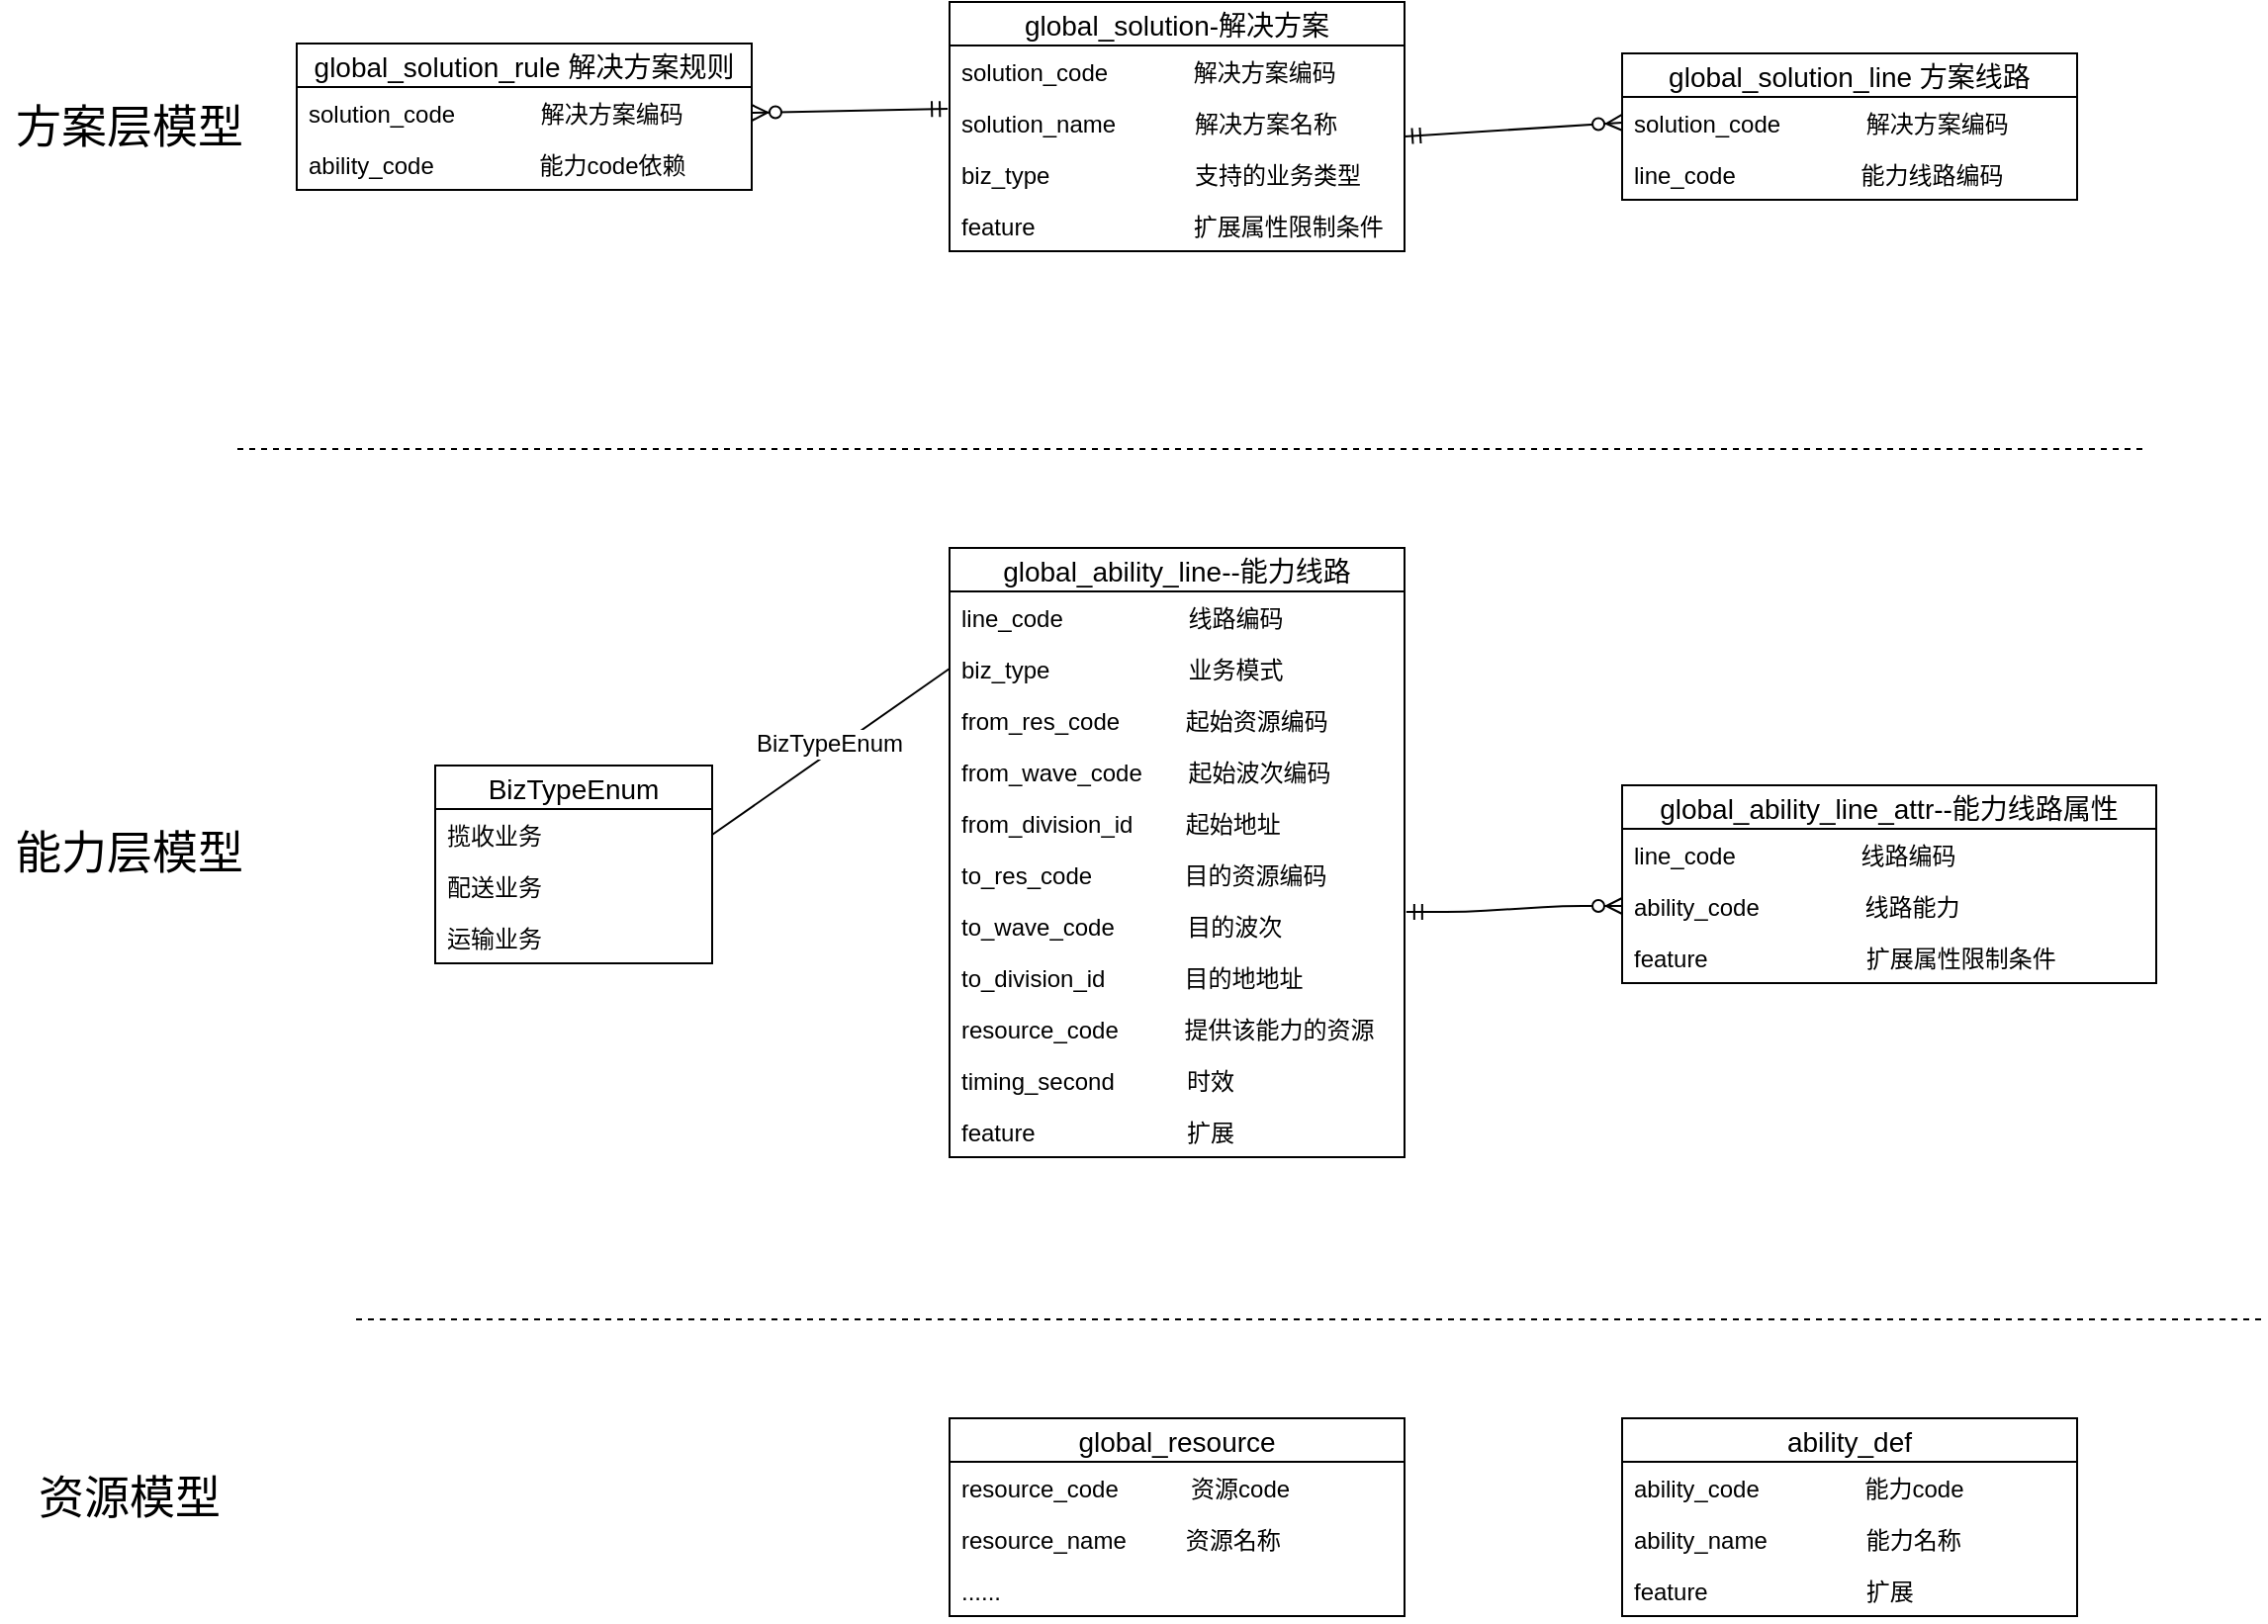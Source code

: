 <mxfile version="12.4.9" type="github">
  <diagram id="C5RBs43oDa-KdzZeNtuy" name="Page-1">
    <mxGraphModel dx="1773" dy="1711" grid="1" gridSize="10" guides="1" tooltips="1" connect="1" arrows="1" fold="1" page="1" pageScale="1" pageWidth="827" pageHeight="1169" math="0" shadow="0">
      <root>
        <mxCell id="WIyWlLk6GJQsqaUBKTNV-0"/>
        <mxCell id="WIyWlLk6GJQsqaUBKTNV-1" parent="WIyWlLk6GJQsqaUBKTNV-0"/>
        <mxCell id="9fP7N4kS7fGpAyiYnjO7-0" value="global_ability_line--能力线路" style="swimlane;fontStyle=0;childLayout=stackLayout;horizontal=1;startSize=22;fillColor=none;horizontalStack=0;resizeParent=1;resizeParentMax=0;resizeLast=0;collapsible=1;marginBottom=0;swimlaneFillColor=#ffffff;align=center;fontSize=14;" vertex="1" parent="WIyWlLk6GJQsqaUBKTNV-1">
          <mxGeometry x="230" y="90" width="230" height="308" as="geometry"/>
        </mxCell>
        <mxCell id="9fP7N4kS7fGpAyiYnjO7-1" value="line_code                   线路编码" style="text;strokeColor=none;fillColor=none;spacingLeft=4;spacingRight=4;overflow=hidden;rotatable=0;points=[[0,0.5],[1,0.5]];portConstraint=eastwest;fontSize=12;" vertex="1" parent="9fP7N4kS7fGpAyiYnjO7-0">
          <mxGeometry y="22" width="230" height="26" as="geometry"/>
        </mxCell>
        <mxCell id="9fP7N4kS7fGpAyiYnjO7-6" value="biz_type                     业务模式" style="text;strokeColor=none;fillColor=none;spacingLeft=4;spacingRight=4;overflow=hidden;rotatable=0;points=[[0,0.5],[1,0.5]];portConstraint=eastwest;fontSize=12;" vertex="1" parent="9fP7N4kS7fGpAyiYnjO7-0">
          <mxGeometry y="48" width="230" height="26" as="geometry"/>
        </mxCell>
        <mxCell id="9fP7N4kS7fGpAyiYnjO7-2" value="from_res_code          起始资源编码" style="text;strokeColor=none;fillColor=none;spacingLeft=4;spacingRight=4;overflow=hidden;rotatable=0;points=[[0,0.5],[1,0.5]];portConstraint=eastwest;fontSize=12;" vertex="1" parent="9fP7N4kS7fGpAyiYnjO7-0">
          <mxGeometry y="74" width="230" height="26" as="geometry"/>
        </mxCell>
        <mxCell id="9fP7N4kS7fGpAyiYnjO7-3" value="from_wave_code       起始波次编码" style="text;strokeColor=none;fillColor=none;spacingLeft=4;spacingRight=4;overflow=hidden;rotatable=0;points=[[0,0.5],[1,0.5]];portConstraint=eastwest;fontSize=12;" vertex="1" parent="9fP7N4kS7fGpAyiYnjO7-0">
          <mxGeometry y="100" width="230" height="26" as="geometry"/>
        </mxCell>
        <mxCell id="9fP7N4kS7fGpAyiYnjO7-4" value="from_division_id        起始地址" style="text;strokeColor=none;fillColor=none;spacingLeft=4;spacingRight=4;overflow=hidden;rotatable=0;points=[[0,0.5],[1,0.5]];portConstraint=eastwest;fontSize=12;" vertex="1" parent="9fP7N4kS7fGpAyiYnjO7-0">
          <mxGeometry y="126" width="230" height="26" as="geometry"/>
        </mxCell>
        <mxCell id="9fP7N4kS7fGpAyiYnjO7-5" value="to_res_code              目的资源编码" style="text;strokeColor=none;fillColor=none;spacingLeft=4;spacingRight=4;overflow=hidden;rotatable=0;points=[[0,0.5],[1,0.5]];portConstraint=eastwest;fontSize=12;" vertex="1" parent="9fP7N4kS7fGpAyiYnjO7-0">
          <mxGeometry y="152" width="230" height="26" as="geometry"/>
        </mxCell>
        <mxCell id="9fP7N4kS7fGpAyiYnjO7-7" value="to_wave_code           目的波次" style="text;strokeColor=none;fillColor=none;spacingLeft=4;spacingRight=4;overflow=hidden;rotatable=0;points=[[0,0.5],[1,0.5]];portConstraint=eastwest;fontSize=12;" vertex="1" parent="9fP7N4kS7fGpAyiYnjO7-0">
          <mxGeometry y="178" width="230" height="26" as="geometry"/>
        </mxCell>
        <mxCell id="9fP7N4kS7fGpAyiYnjO7-8" value="to_division_id            目的地地址" style="text;strokeColor=none;fillColor=none;spacingLeft=4;spacingRight=4;overflow=hidden;rotatable=0;points=[[0,0.5],[1,0.5]];portConstraint=eastwest;fontSize=12;" vertex="1" parent="9fP7N4kS7fGpAyiYnjO7-0">
          <mxGeometry y="204" width="230" height="26" as="geometry"/>
        </mxCell>
        <mxCell id="9fP7N4kS7fGpAyiYnjO7-10" value="resource_code          提供该能力的资源" style="text;strokeColor=none;fillColor=none;spacingLeft=4;spacingRight=4;overflow=hidden;rotatable=0;points=[[0,0.5],[1,0.5]];portConstraint=eastwest;fontSize=12;" vertex="1" parent="9fP7N4kS7fGpAyiYnjO7-0">
          <mxGeometry y="230" width="230" height="26" as="geometry"/>
        </mxCell>
        <mxCell id="9fP7N4kS7fGpAyiYnjO7-9" value="timing_second           时效" style="text;strokeColor=none;fillColor=none;spacingLeft=4;spacingRight=4;overflow=hidden;rotatable=0;points=[[0,0.5],[1,0.5]];portConstraint=eastwest;fontSize=12;" vertex="1" parent="9fP7N4kS7fGpAyiYnjO7-0">
          <mxGeometry y="256" width="230" height="26" as="geometry"/>
        </mxCell>
        <mxCell id="9fP7N4kS7fGpAyiYnjO7-11" value="feature                       扩展" style="text;strokeColor=none;fillColor=none;spacingLeft=4;spacingRight=4;overflow=hidden;rotatable=0;points=[[0,0.5],[1,0.5]];portConstraint=eastwest;fontSize=12;" vertex="1" parent="9fP7N4kS7fGpAyiYnjO7-0">
          <mxGeometry y="282" width="230" height="26" as="geometry"/>
        </mxCell>
        <mxCell id="9fP7N4kS7fGpAyiYnjO7-12" value="global_ability_line_attr--能力线路属性" style="swimlane;fontStyle=0;childLayout=stackLayout;horizontal=1;startSize=22;fillColor=none;horizontalStack=0;resizeParent=1;resizeParentMax=0;resizeLast=0;collapsible=1;marginBottom=0;swimlaneFillColor=#ffffff;align=center;fontSize=14;" vertex="1" parent="WIyWlLk6GJQsqaUBKTNV-1">
          <mxGeometry x="570" y="210" width="270" height="100" as="geometry"/>
        </mxCell>
        <mxCell id="9fP7N4kS7fGpAyiYnjO7-13" value="line_code                   线路编码" style="text;strokeColor=none;fillColor=none;spacingLeft=4;spacingRight=4;overflow=hidden;rotatable=0;points=[[0,0.5],[1,0.5]];portConstraint=eastwest;fontSize=12;" vertex="1" parent="9fP7N4kS7fGpAyiYnjO7-12">
          <mxGeometry y="22" width="270" height="26" as="geometry"/>
        </mxCell>
        <mxCell id="9fP7N4kS7fGpAyiYnjO7-14" value="ability_code                线路能力" style="text;strokeColor=none;fillColor=none;spacingLeft=4;spacingRight=4;overflow=hidden;rotatable=0;points=[[0,0.5],[1,0.5]];portConstraint=eastwest;fontSize=12;" vertex="1" parent="9fP7N4kS7fGpAyiYnjO7-12">
          <mxGeometry y="48" width="270" height="26" as="geometry"/>
        </mxCell>
        <mxCell id="9fP7N4kS7fGpAyiYnjO7-23" value="feature                        扩展属性限制条件" style="text;strokeColor=none;fillColor=none;spacingLeft=4;spacingRight=4;overflow=hidden;rotatable=0;points=[[0,0.5],[1,0.5]];portConstraint=eastwest;fontSize=12;" vertex="1" parent="9fP7N4kS7fGpAyiYnjO7-12">
          <mxGeometry y="74" width="270" height="26" as="geometry"/>
        </mxCell>
        <mxCell id="9fP7N4kS7fGpAyiYnjO7-26" value="" style="edgeStyle=entityRelationEdgeStyle;fontSize=12;html=1;endArrow=ERzeroToMany;startArrow=ERmandOne;entryX=0;entryY=0.5;entryDx=0;entryDy=0;exitX=1.004;exitY=0.231;exitDx=0;exitDy=0;exitPerimeter=0;" edge="1" parent="WIyWlLk6GJQsqaUBKTNV-1" source="9fP7N4kS7fGpAyiYnjO7-7" target="9fP7N4kS7fGpAyiYnjO7-14">
          <mxGeometry width="100" height="100" relative="1" as="geometry">
            <mxPoint x="500" y="450" as="sourcePoint"/>
            <mxPoint x="600" y="350" as="targetPoint"/>
          </mxGeometry>
        </mxCell>
        <mxCell id="9fP7N4kS7fGpAyiYnjO7-35" value="BizTypeEnum" style="swimlane;fontStyle=0;childLayout=stackLayout;horizontal=1;startSize=22;fillColor=none;horizontalStack=0;resizeParent=1;resizeParentMax=0;resizeLast=0;collapsible=1;marginBottom=0;swimlaneFillColor=#ffffff;align=center;fontSize=14;" vertex="1" parent="WIyWlLk6GJQsqaUBKTNV-1">
          <mxGeometry x="-30" y="200" width="140" height="100" as="geometry"/>
        </mxCell>
        <mxCell id="9fP7N4kS7fGpAyiYnjO7-36" value="揽收业务" style="text;strokeColor=none;fillColor=none;spacingLeft=4;spacingRight=4;overflow=hidden;rotatable=0;points=[[0,0.5],[1,0.5]];portConstraint=eastwest;fontSize=12;" vertex="1" parent="9fP7N4kS7fGpAyiYnjO7-35">
          <mxGeometry y="22" width="140" height="26" as="geometry"/>
        </mxCell>
        <mxCell id="9fP7N4kS7fGpAyiYnjO7-37" value="配送业务" style="text;strokeColor=none;fillColor=none;spacingLeft=4;spacingRight=4;overflow=hidden;rotatable=0;points=[[0,0.5],[1,0.5]];portConstraint=eastwest;fontSize=12;" vertex="1" parent="9fP7N4kS7fGpAyiYnjO7-35">
          <mxGeometry y="48" width="140" height="26" as="geometry"/>
        </mxCell>
        <mxCell id="9fP7N4kS7fGpAyiYnjO7-38" value="运输业务" style="text;strokeColor=none;fillColor=none;spacingLeft=4;spacingRight=4;overflow=hidden;rotatable=0;points=[[0,0.5],[1,0.5]];portConstraint=eastwest;fontSize=12;" vertex="1" parent="9fP7N4kS7fGpAyiYnjO7-35">
          <mxGeometry y="74" width="140" height="26" as="geometry"/>
        </mxCell>
        <mxCell id="9fP7N4kS7fGpAyiYnjO7-39" value="" style="endArrow=none;html=1;rounded=0;entryX=0;entryY=0.5;entryDx=0;entryDy=0;exitX=1;exitY=0.5;exitDx=0;exitDy=0;" edge="1" parent="WIyWlLk6GJQsqaUBKTNV-1" source="9fP7N4kS7fGpAyiYnjO7-36" target="9fP7N4kS7fGpAyiYnjO7-6">
          <mxGeometry relative="1" as="geometry">
            <mxPoint x="-20" y="370" as="sourcePoint"/>
            <mxPoint x="140" y="370" as="targetPoint"/>
          </mxGeometry>
        </mxCell>
        <mxCell id="9fP7N4kS7fGpAyiYnjO7-40" value="BizTypeEnum" style="text;html=1;align=center;verticalAlign=middle;resizable=0;points=[];labelBackgroundColor=#ffffff;" vertex="1" connectable="0" parent="9fP7N4kS7fGpAyiYnjO7-39">
          <mxGeometry x="0.02" y="4" relative="1" as="geometry">
            <mxPoint as="offset"/>
          </mxGeometry>
        </mxCell>
        <mxCell id="9fP7N4kS7fGpAyiYnjO7-41" value="ability_def" style="swimlane;fontStyle=0;childLayout=stackLayout;horizontal=1;startSize=22;fillColor=none;horizontalStack=0;resizeParent=1;resizeParentMax=0;resizeLast=0;collapsible=1;marginBottom=0;swimlaneFillColor=#ffffff;align=center;fontSize=14;" vertex="1" parent="WIyWlLk6GJQsqaUBKTNV-1">
          <mxGeometry x="570" y="530" width="230" height="100" as="geometry"/>
        </mxCell>
        <mxCell id="9fP7N4kS7fGpAyiYnjO7-42" value="ability_code                能力code" style="text;strokeColor=none;fillColor=none;spacingLeft=4;spacingRight=4;overflow=hidden;rotatable=0;points=[[0,0.5],[1,0.5]];portConstraint=eastwest;fontSize=12;" vertex="1" parent="9fP7N4kS7fGpAyiYnjO7-41">
          <mxGeometry y="22" width="230" height="26" as="geometry"/>
        </mxCell>
        <mxCell id="9fP7N4kS7fGpAyiYnjO7-43" value="ability_name               能力名称" style="text;strokeColor=none;fillColor=none;spacingLeft=4;spacingRight=4;overflow=hidden;rotatable=0;points=[[0,0.5],[1,0.5]];portConstraint=eastwest;fontSize=12;" vertex="1" parent="9fP7N4kS7fGpAyiYnjO7-41">
          <mxGeometry y="48" width="230" height="26" as="geometry"/>
        </mxCell>
        <mxCell id="9fP7N4kS7fGpAyiYnjO7-44" value="feature                        扩展" style="text;strokeColor=none;fillColor=none;spacingLeft=4;spacingRight=4;overflow=hidden;rotatable=0;points=[[0,0.5],[1,0.5]];portConstraint=eastwest;fontSize=12;" vertex="1" parent="9fP7N4kS7fGpAyiYnjO7-41">
          <mxGeometry y="74" width="230" height="26" as="geometry"/>
        </mxCell>
        <mxCell id="9fP7N4kS7fGpAyiYnjO7-48" value="global_resource" style="swimlane;fontStyle=0;childLayout=stackLayout;horizontal=1;startSize=22;fillColor=none;horizontalStack=0;resizeParent=1;resizeParentMax=0;resizeLast=0;collapsible=1;marginBottom=0;swimlaneFillColor=#ffffff;align=center;fontSize=14;" vertex="1" parent="WIyWlLk6GJQsqaUBKTNV-1">
          <mxGeometry x="230" y="530" width="230" height="100" as="geometry"/>
        </mxCell>
        <mxCell id="9fP7N4kS7fGpAyiYnjO7-49" value="resource_code           资源code" style="text;strokeColor=none;fillColor=none;spacingLeft=4;spacingRight=4;overflow=hidden;rotatable=0;points=[[0,0.5],[1,0.5]];portConstraint=eastwest;fontSize=12;" vertex="1" parent="9fP7N4kS7fGpAyiYnjO7-48">
          <mxGeometry y="22" width="230" height="26" as="geometry"/>
        </mxCell>
        <mxCell id="9fP7N4kS7fGpAyiYnjO7-50" value="resource_name         资源名称" style="text;strokeColor=none;fillColor=none;spacingLeft=4;spacingRight=4;overflow=hidden;rotatable=0;points=[[0,0.5],[1,0.5]];portConstraint=eastwest;fontSize=12;" vertex="1" parent="9fP7N4kS7fGpAyiYnjO7-48">
          <mxGeometry y="48" width="230" height="26" as="geometry"/>
        </mxCell>
        <mxCell id="9fP7N4kS7fGpAyiYnjO7-51" value="......                      " style="text;strokeColor=none;fillColor=none;spacingLeft=4;spacingRight=4;overflow=hidden;rotatable=0;points=[[0,0.5],[1,0.5]];portConstraint=eastwest;fontSize=12;" vertex="1" parent="9fP7N4kS7fGpAyiYnjO7-48">
          <mxGeometry y="74" width="230" height="26" as="geometry"/>
        </mxCell>
        <mxCell id="9fP7N4kS7fGpAyiYnjO7-56" value="" style="endArrow=none;dashed=1;html=1;" edge="1" parent="WIyWlLk6GJQsqaUBKTNV-1">
          <mxGeometry width="50" height="50" relative="1" as="geometry">
            <mxPoint x="-130" y="40" as="sourcePoint"/>
            <mxPoint x="834" y="40" as="targetPoint"/>
          </mxGeometry>
        </mxCell>
        <mxCell id="9fP7N4kS7fGpAyiYnjO7-57" value="&lt;font style=&quot;font-size: 23px&quot;&gt;资源模型&lt;/font&gt;" style="text;html=1;align=center;verticalAlign=middle;resizable=0;points=[];autosize=1;" vertex="1" parent="WIyWlLk6GJQsqaUBKTNV-1">
          <mxGeometry x="-240" y="560" width="110" height="20" as="geometry"/>
        </mxCell>
        <mxCell id="9fP7N4kS7fGpAyiYnjO7-58" value="&lt;font style=&quot;font-size: 23px&quot;&gt;能力层模型&lt;/font&gt;" style="text;html=1;align=center;verticalAlign=middle;resizable=0;points=[];autosize=1;" vertex="1" parent="WIyWlLk6GJQsqaUBKTNV-1">
          <mxGeometry x="-250" y="234" width="130" height="20" as="geometry"/>
        </mxCell>
        <mxCell id="9fP7N4kS7fGpAyiYnjO7-59" value="" style="endArrow=none;dashed=1;html=1;" edge="1" parent="WIyWlLk6GJQsqaUBKTNV-1">
          <mxGeometry width="50" height="50" relative="1" as="geometry">
            <mxPoint x="-70" y="480" as="sourcePoint"/>
            <mxPoint x="894" y="480" as="targetPoint"/>
          </mxGeometry>
        </mxCell>
        <mxCell id="9fP7N4kS7fGpAyiYnjO7-60" value="global_solution-解决方案" style="swimlane;fontStyle=0;childLayout=stackLayout;horizontal=1;startSize=22;fillColor=none;horizontalStack=0;resizeParent=1;resizeParentMax=0;resizeLast=0;collapsible=1;marginBottom=0;swimlaneFillColor=#ffffff;align=center;fontSize=14;" vertex="1" parent="WIyWlLk6GJQsqaUBKTNV-1">
          <mxGeometry x="230" y="-186" width="230" height="126" as="geometry"/>
        </mxCell>
        <mxCell id="9fP7N4kS7fGpAyiYnjO7-61" value="solution_code             解决方案编码" style="text;strokeColor=none;fillColor=none;spacingLeft=4;spacingRight=4;overflow=hidden;rotatable=0;points=[[0,0.5],[1,0.5]];portConstraint=eastwest;fontSize=12;" vertex="1" parent="9fP7N4kS7fGpAyiYnjO7-60">
          <mxGeometry y="22" width="230" height="26" as="geometry"/>
        </mxCell>
        <mxCell id="9fP7N4kS7fGpAyiYnjO7-62" value="solution_name            解决方案名称" style="text;strokeColor=none;fillColor=none;spacingLeft=4;spacingRight=4;overflow=hidden;rotatable=0;points=[[0,0.5],[1,0.5]];portConstraint=eastwest;fontSize=12;" vertex="1" parent="9fP7N4kS7fGpAyiYnjO7-60">
          <mxGeometry y="48" width="230" height="26" as="geometry"/>
        </mxCell>
        <mxCell id="9fP7N4kS7fGpAyiYnjO7-64" value="biz_type                      支持的业务类型" style="text;strokeColor=none;fillColor=none;spacingLeft=4;spacingRight=4;overflow=hidden;rotatable=0;points=[[0,0.5],[1,0.5]];portConstraint=eastwest;fontSize=12;" vertex="1" parent="9fP7N4kS7fGpAyiYnjO7-60">
          <mxGeometry y="74" width="230" height="26" as="geometry"/>
        </mxCell>
        <mxCell id="9fP7N4kS7fGpAyiYnjO7-63" value="feature                        扩展属性限制条件" style="text;strokeColor=none;fillColor=none;spacingLeft=4;spacingRight=4;overflow=hidden;rotatable=0;points=[[0,0.5],[1,0.5]];portConstraint=eastwest;fontSize=12;" vertex="1" parent="9fP7N4kS7fGpAyiYnjO7-60">
          <mxGeometry y="100" width="230" height="26" as="geometry"/>
        </mxCell>
        <mxCell id="9fP7N4kS7fGpAyiYnjO7-65" value="global_solution_line 方案线路" style="swimlane;fontStyle=0;childLayout=stackLayout;horizontal=1;startSize=22;fillColor=none;horizontalStack=0;resizeParent=1;resizeParentMax=0;resizeLast=0;collapsible=1;marginBottom=0;swimlaneFillColor=#ffffff;align=center;fontSize=14;" vertex="1" parent="WIyWlLk6GJQsqaUBKTNV-1">
          <mxGeometry x="570" y="-160" width="230" height="74" as="geometry"/>
        </mxCell>
        <mxCell id="9fP7N4kS7fGpAyiYnjO7-66" value="solution_code             解决方案编码" style="text;strokeColor=none;fillColor=none;spacingLeft=4;spacingRight=4;overflow=hidden;rotatable=0;points=[[0,0.5],[1,0.5]];portConstraint=eastwest;fontSize=12;" vertex="1" parent="9fP7N4kS7fGpAyiYnjO7-65">
          <mxGeometry y="22" width="230" height="26" as="geometry"/>
        </mxCell>
        <mxCell id="9fP7N4kS7fGpAyiYnjO7-67" value="line_code                   能力线路编码" style="text;strokeColor=none;fillColor=none;spacingLeft=4;spacingRight=4;overflow=hidden;rotatable=0;points=[[0,0.5],[1,0.5]];portConstraint=eastwest;fontSize=12;" vertex="1" parent="9fP7N4kS7fGpAyiYnjO7-65">
          <mxGeometry y="48" width="230" height="26" as="geometry"/>
        </mxCell>
        <mxCell id="9fP7N4kS7fGpAyiYnjO7-70" value="global_solution_rule 解决方案规则" style="swimlane;fontStyle=0;childLayout=stackLayout;horizontal=1;startSize=22;fillColor=none;horizontalStack=0;resizeParent=1;resizeParentMax=0;resizeLast=0;collapsible=1;marginBottom=0;swimlaneFillColor=#ffffff;align=center;fontSize=14;" vertex="1" parent="WIyWlLk6GJQsqaUBKTNV-1">
          <mxGeometry x="-100" y="-165" width="230" height="74" as="geometry"/>
        </mxCell>
        <mxCell id="9fP7N4kS7fGpAyiYnjO7-71" value="solution_code             解决方案编码" style="text;strokeColor=none;fillColor=none;spacingLeft=4;spacingRight=4;overflow=hidden;rotatable=0;points=[[0,0.5],[1,0.5]];portConstraint=eastwest;fontSize=12;" vertex="1" parent="9fP7N4kS7fGpAyiYnjO7-70">
          <mxGeometry y="22" width="230" height="26" as="geometry"/>
        </mxCell>
        <mxCell id="9fP7N4kS7fGpAyiYnjO7-73" value="ability_code                能力code依赖" style="text;strokeColor=none;fillColor=none;spacingLeft=4;spacingRight=4;overflow=hidden;rotatable=0;points=[[0,0.5],[1,0.5]];portConstraint=eastwest;fontSize=12;" vertex="1" parent="9fP7N4kS7fGpAyiYnjO7-70">
          <mxGeometry y="48" width="230" height="26" as="geometry"/>
        </mxCell>
        <mxCell id="9fP7N4kS7fGpAyiYnjO7-79" value="" style="endArrow=ERmandOne;html=1;rounded=0;entryX=-0.004;entryY=0.231;entryDx=0;entryDy=0;exitX=1;exitY=0.5;exitDx=0;exitDy=0;entryPerimeter=0;startArrow=ERzeroToMany;startFill=1;endFill=0;" edge="1" parent="WIyWlLk6GJQsqaUBKTNV-1" source="9fP7N4kS7fGpAyiYnjO7-71" target="9fP7N4kS7fGpAyiYnjO7-62">
          <mxGeometry relative="1" as="geometry">
            <mxPoint x="130" y="-123.5" as="sourcePoint"/>
            <mxPoint x="220" y="-123" as="targetPoint"/>
          </mxGeometry>
        </mxCell>
        <mxCell id="9fP7N4kS7fGpAyiYnjO7-82" value="" style="endArrow=ERzeroToMany;html=1;entryX=0;entryY=0.5;entryDx=0;entryDy=0;exitX=1;exitY=0.769;exitDx=0;exitDy=0;exitPerimeter=0;startArrow=ERmandOne;startFill=0;endFill=1;" edge="1" parent="WIyWlLk6GJQsqaUBKTNV-1" source="9fP7N4kS7fGpAyiYnjO7-62" target="9fP7N4kS7fGpAyiYnjO7-66">
          <mxGeometry width="50" height="50" relative="1" as="geometry">
            <mxPoint x="550" y="-190" as="sourcePoint"/>
            <mxPoint x="600" y="-240" as="targetPoint"/>
          </mxGeometry>
        </mxCell>
        <mxCell id="9fP7N4kS7fGpAyiYnjO7-83" value="&lt;font style=&quot;font-size: 23px&quot;&gt;方案层模型&lt;/font&gt;" style="text;html=1;align=center;verticalAlign=middle;resizable=0;points=[];autosize=1;" vertex="1" parent="WIyWlLk6GJQsqaUBKTNV-1">
          <mxGeometry x="-250" y="-133" width="130" height="20" as="geometry"/>
        </mxCell>
      </root>
    </mxGraphModel>
  </diagram>
</mxfile>
